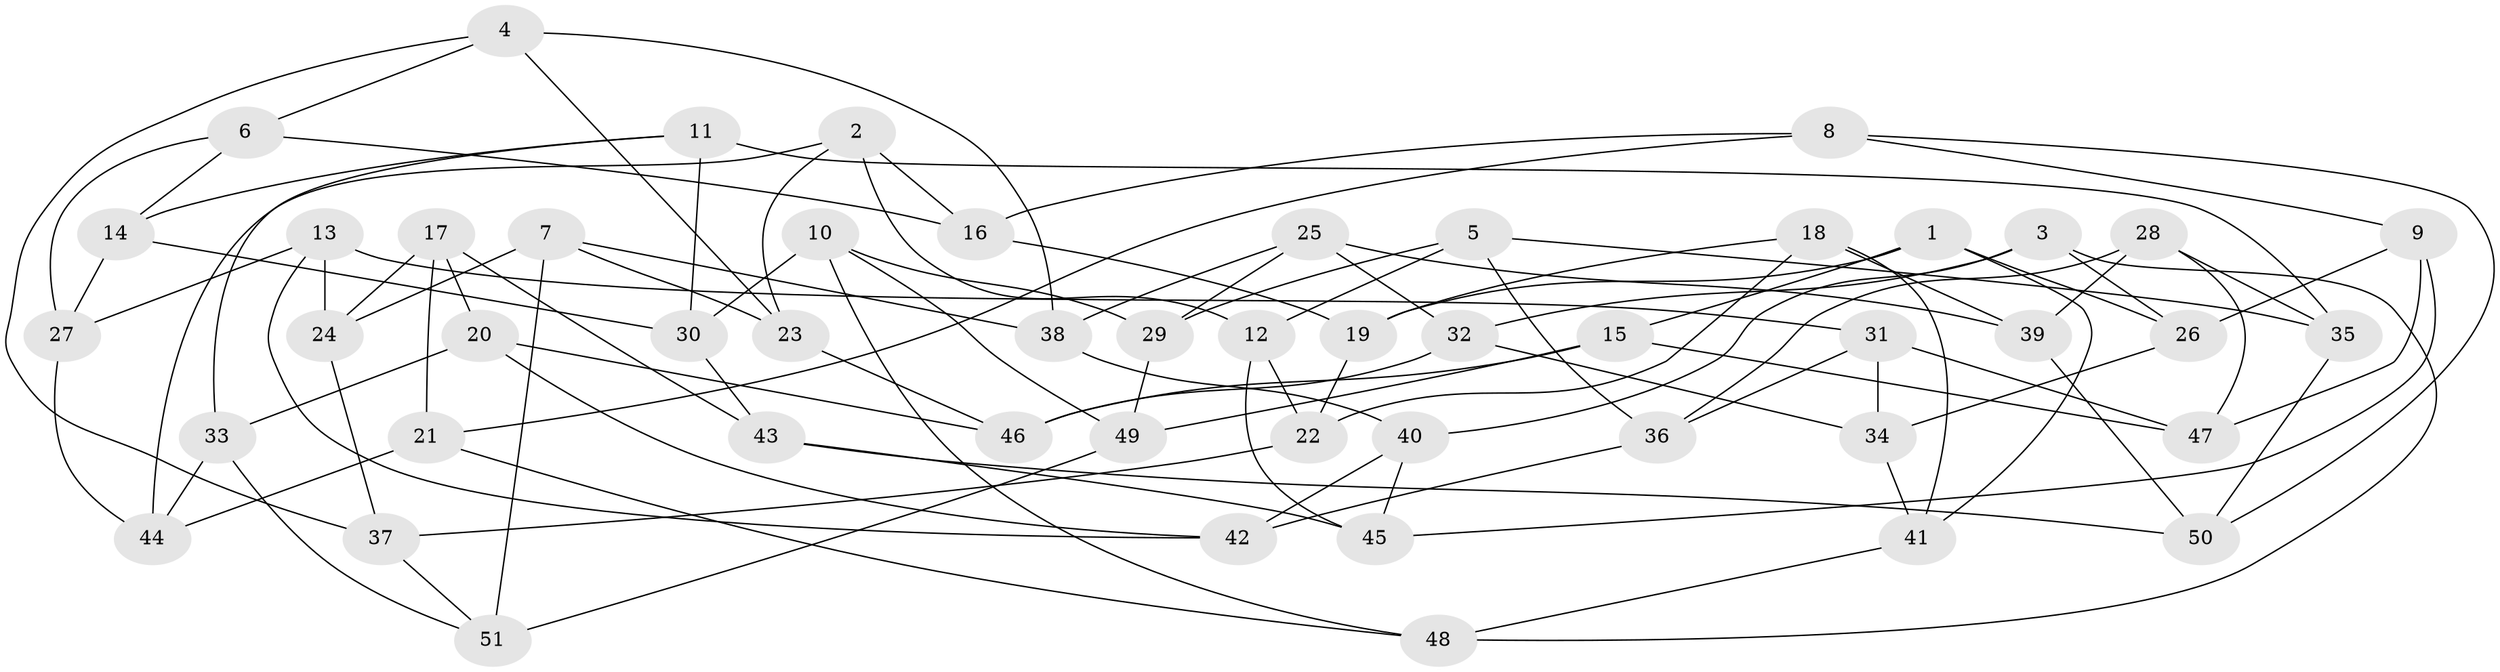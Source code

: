 // coarse degree distribution, {8: 0.15, 3: 0.05, 4: 0.35, 15: 0.05, 6: 0.2, 5: 0.1, 7: 0.1}
// Generated by graph-tools (version 1.1) at 2025/20/03/04/25 18:20:34]
// undirected, 51 vertices, 102 edges
graph export_dot {
graph [start="1"]
  node [color=gray90,style=filled];
  1;
  2;
  3;
  4;
  5;
  6;
  7;
  8;
  9;
  10;
  11;
  12;
  13;
  14;
  15;
  16;
  17;
  18;
  19;
  20;
  21;
  22;
  23;
  24;
  25;
  26;
  27;
  28;
  29;
  30;
  31;
  32;
  33;
  34;
  35;
  36;
  37;
  38;
  39;
  40;
  41;
  42;
  43;
  44;
  45;
  46;
  47;
  48;
  49;
  50;
  51;
  1 -- 15;
  1 -- 26;
  1 -- 19;
  1 -- 41;
  2 -- 12;
  2 -- 44;
  2 -- 16;
  2 -- 23;
  3 -- 40;
  3 -- 32;
  3 -- 26;
  3 -- 48;
  4 -- 37;
  4 -- 6;
  4 -- 38;
  4 -- 23;
  5 -- 35;
  5 -- 12;
  5 -- 29;
  5 -- 36;
  6 -- 14;
  6 -- 27;
  6 -- 16;
  7 -- 24;
  7 -- 23;
  7 -- 38;
  7 -- 51;
  8 -- 16;
  8 -- 50;
  8 -- 21;
  8 -- 9;
  9 -- 26;
  9 -- 47;
  9 -- 45;
  10 -- 49;
  10 -- 30;
  10 -- 48;
  10 -- 29;
  11 -- 14;
  11 -- 33;
  11 -- 35;
  11 -- 30;
  12 -- 22;
  12 -- 45;
  13 -- 42;
  13 -- 27;
  13 -- 24;
  13 -- 31;
  14 -- 30;
  14 -- 27;
  15 -- 49;
  15 -- 47;
  15 -- 46;
  16 -- 19;
  17 -- 21;
  17 -- 24;
  17 -- 20;
  17 -- 43;
  18 -- 19;
  18 -- 41;
  18 -- 22;
  18 -- 39;
  19 -- 22;
  20 -- 33;
  20 -- 42;
  20 -- 46;
  21 -- 44;
  21 -- 48;
  22 -- 37;
  23 -- 46;
  24 -- 37;
  25 -- 38;
  25 -- 32;
  25 -- 29;
  25 -- 39;
  26 -- 34;
  27 -- 44;
  28 -- 35;
  28 -- 47;
  28 -- 36;
  28 -- 39;
  29 -- 49;
  30 -- 43;
  31 -- 34;
  31 -- 47;
  31 -- 36;
  32 -- 46;
  32 -- 34;
  33 -- 51;
  33 -- 44;
  34 -- 41;
  35 -- 50;
  36 -- 42;
  37 -- 51;
  38 -- 40;
  39 -- 50;
  40 -- 42;
  40 -- 45;
  41 -- 48;
  43 -- 45;
  43 -- 50;
  49 -- 51;
}
